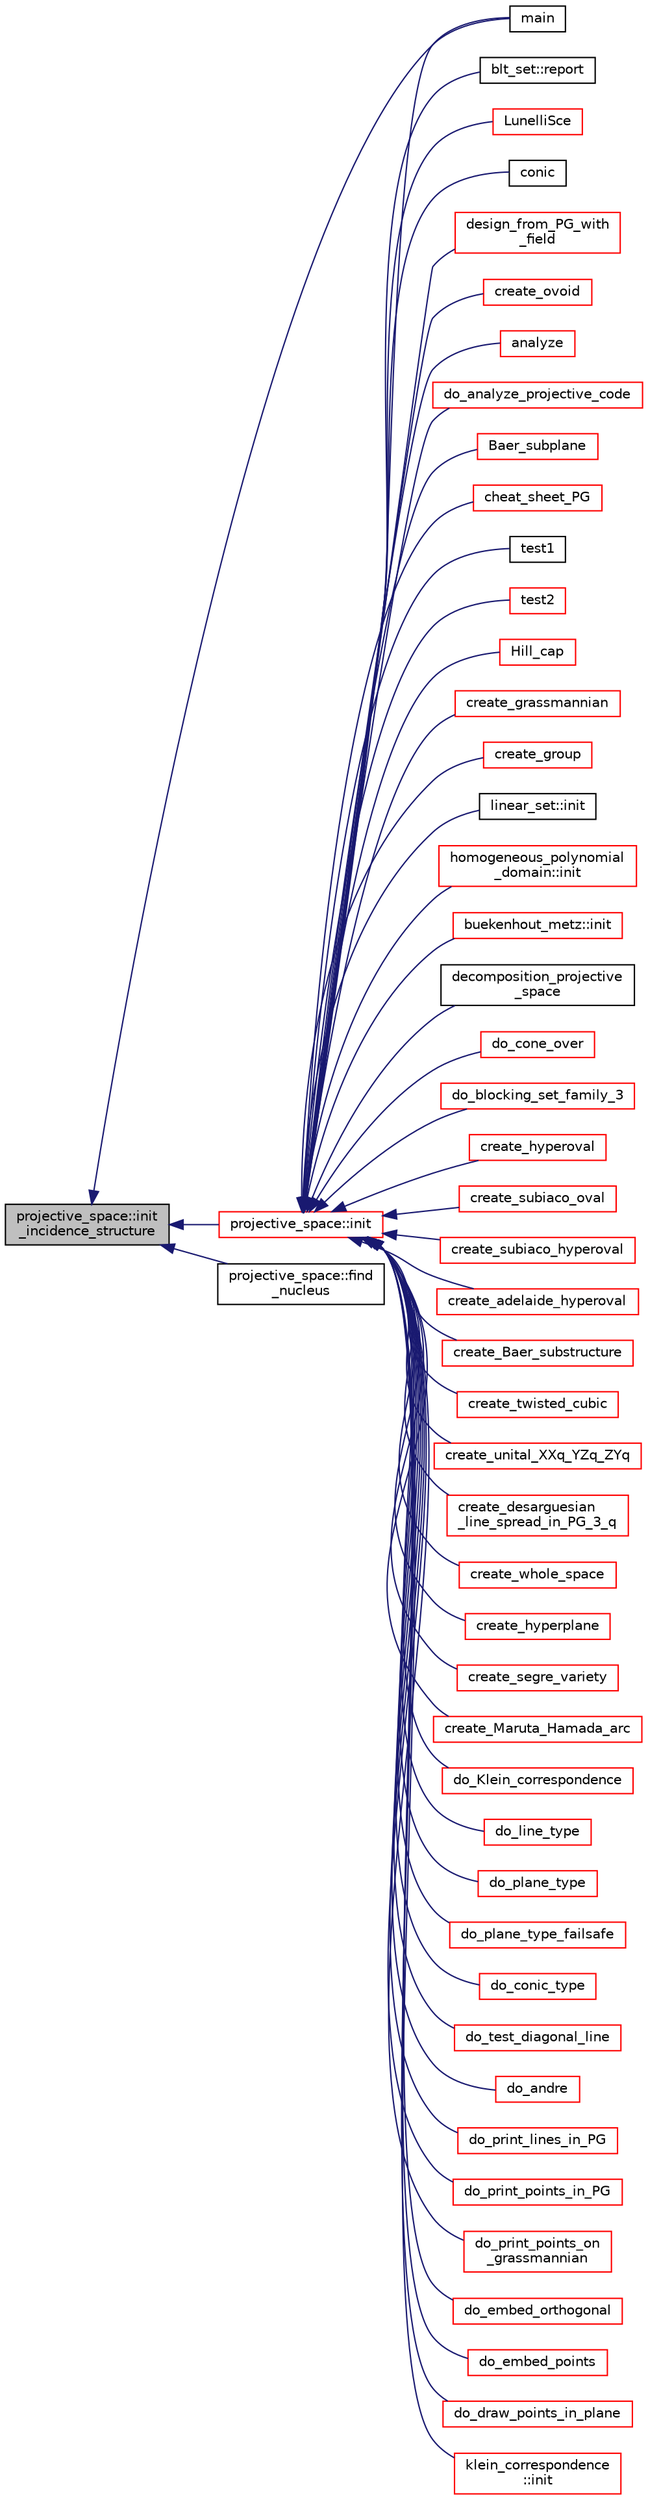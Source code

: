 digraph "projective_space::init_incidence_structure"
{
  edge [fontname="Helvetica",fontsize="10",labelfontname="Helvetica",labelfontsize="10"];
  node [fontname="Helvetica",fontsize="10",shape=record];
  rankdir="LR";
  Node1778 [label="projective_space::init\l_incidence_structure",height=0.2,width=0.4,color="black", fillcolor="grey75", style="filled", fontcolor="black"];
  Node1778 -> Node1779 [dir="back",color="midnightblue",fontsize="10",style="solid",fontname="Helvetica"];
  Node1779 [label="main",height=0.2,width=0.4,color="black", fillcolor="white", style="filled",URL="$d5/d9e/arcs__orderly_8_c.html#a3c04138a5bfe5d72780bb7e82a18e627"];
  Node1778 -> Node1780 [dir="back",color="midnightblue",fontsize="10",style="solid",fontname="Helvetica"];
  Node1780 [label="projective_space::init",height=0.2,width=0.4,color="red", fillcolor="white", style="filled",URL="$d2/d17/classprojective__space.html#a8a1efa40df92744519365f82e4740dab"];
  Node1780 -> Node1779 [dir="back",color="midnightblue",fontsize="10",style="solid",fontname="Helvetica"];
  Node1780 -> Node1781 [dir="back",color="midnightblue",fontsize="10",style="solid",fontname="Helvetica"];
  Node1781 [label="blt_set::report",height=0.2,width=0.4,color="black", fillcolor="white", style="filled",URL="$d1/d3d/classblt__set.html#a6b19f88bd2b92ebfba7e7c362eb9065c"];
  Node1780 -> Node1782 [dir="back",color="midnightblue",fontsize="10",style="solid",fontname="Helvetica"];
  Node1782 [label="LunelliSce",height=0.2,width=0.4,color="red", fillcolor="white", style="filled",URL="$d4/de8/conic_8_c.html#aff3f16a42ec8b9efa78fc209b8ab5452"];
  Node1780 -> Node1784 [dir="back",color="midnightblue",fontsize="10",style="solid",fontname="Helvetica"];
  Node1784 [label="conic",height=0.2,width=0.4,color="black", fillcolor="white", style="filled",URL="$d4/de8/conic_8_c.html#a96def9474b981a9d5831a9b48d85d652"];
  Node1780 -> Node1785 [dir="back",color="midnightblue",fontsize="10",style="solid",fontname="Helvetica"];
  Node1785 [label="design_from_PG_with\l_field",height=0.2,width=0.4,color="red", fillcolor="white", style="filled",URL="$d9/dc2/apps_2combinatorics_2design_8_c.html#a5d0ddbe05228e631bc5fc469bc9ba6dd"];
  Node1780 -> Node1788 [dir="back",color="midnightblue",fontsize="10",style="solid",fontname="Helvetica"];
  Node1788 [label="create_ovoid",height=0.2,width=0.4,color="red", fillcolor="white", style="filled",URL="$d9/dbf/projective__space_2ovoid_8_c.html#a812088e2c64cb8a0834e9eacae4b92a6"];
  Node1780 -> Node1790 [dir="back",color="midnightblue",fontsize="10",style="solid",fontname="Helvetica"];
  Node1790 [label="analyze",height=0.2,width=0.4,color="red", fillcolor="white", style="filled",URL="$da/d90/analyze_8_c.html#aa0c05ca3fc5b1b83451c5a4928234f5e"];
  Node1780 -> Node1792 [dir="back",color="midnightblue",fontsize="10",style="solid",fontname="Helvetica"];
  Node1792 [label="do_analyze_projective_code",height=0.2,width=0.4,color="red", fillcolor="white", style="filled",URL="$dd/da1/analyze__projective__code_8_c.html#a9702741fe6417c83d726635bdebf3bcb"];
  Node1780 -> Node1794 [dir="back",color="midnightblue",fontsize="10",style="solid",fontname="Helvetica"];
  Node1794 [label="Baer_subplane",height=0.2,width=0.4,color="red", fillcolor="white", style="filled",URL="$d7/d86/baer__subplane_8_c.html#a96de72c7f68c8230d5c55b7155ca1430"];
  Node1780 -> Node1796 [dir="back",color="midnightblue",fontsize="10",style="solid",fontname="Helvetica"];
  Node1796 [label="cheat_sheet_PG",height=0.2,width=0.4,color="red", fillcolor="white", style="filled",URL="$d6/dd8/cheat__sheet___p_g_8_c.html#a11692793a59b9f0d2f21395f5609783d"];
  Node1780 -> Node1798 [dir="back",color="midnightblue",fontsize="10",style="solid",fontname="Helvetica"];
  Node1798 [label="test1",height=0.2,width=0.4,color="black", fillcolor="white", style="filled",URL="$d9/db0/factor__space_8_c.html#ae2a201e46836d85cb2c5579a837b641a"];
  Node1780 -> Node1799 [dir="back",color="midnightblue",fontsize="10",style="solid",fontname="Helvetica"];
  Node1799 [label="test2",height=0.2,width=0.4,color="red", fillcolor="white", style="filled",URL="$d9/db0/factor__space_8_c.html#a39d73a812e5fd8f1bc111e948368cb10"];
  Node1780 -> Node1801 [dir="back",color="midnightblue",fontsize="10",style="solid",fontname="Helvetica"];
  Node1801 [label="Hill_cap",height=0.2,width=0.4,color="red", fillcolor="white", style="filled",URL="$da/d28/hill_8_c.html#a7c2543fe497e681d4b492b16ea7f933e"];
  Node1780 -> Node1803 [dir="back",color="midnightblue",fontsize="10",style="solid",fontname="Helvetica"];
  Node1803 [label="create_grassmannian",height=0.2,width=0.4,color="red", fillcolor="white", style="filled",URL="$d9/d3a/make__grassmannian_8_c.html#adabd515cf859c5600117fe5be3e5e868"];
  Node1780 -> Node1805 [dir="back",color="midnightblue",fontsize="10",style="solid",fontname="Helvetica"];
  Node1805 [label="create_group",height=0.2,width=0.4,color="red", fillcolor="white", style="filled",URL="$dd/d51/make__group_8_c.html#a7a960a16a33af0e67df207121abca6dc"];
  Node1780 -> Node1807 [dir="back",color="midnightblue",fontsize="10",style="solid",fontname="Helvetica"];
  Node1807 [label="linear_set::init",height=0.2,width=0.4,color="black", fillcolor="white", style="filled",URL="$dd/d86/classlinear__set.html#a7ab24e84423749047d5465cb15505475"];
  Node1780 -> Node1808 [dir="back",color="midnightblue",fontsize="10",style="solid",fontname="Helvetica"];
  Node1808 [label="homogeneous_polynomial\l_domain::init",height=0.2,width=0.4,color="red", fillcolor="white", style="filled",URL="$d2/da7/classhomogeneous__polynomial__domain.html#ad7d4e08b895afb895147322732228d3a"];
  Node1780 -> Node1819 [dir="back",color="midnightblue",fontsize="10",style="solid",fontname="Helvetica"];
  Node1819 [label="buekenhout_metz::init",height=0.2,width=0.4,color="red", fillcolor="white", style="filled",URL="$d8/d98/classbuekenhout__metz.html#a9a784ac5ef293953fbf1c53419c6d02b"];
  Node1780 -> Node1822 [dir="back",color="midnightblue",fontsize="10",style="solid",fontname="Helvetica"];
  Node1822 [label="decomposition_projective\l_space",height=0.2,width=0.4,color="black", fillcolor="white", style="filled",URL="$df/d74/tl__geometry_8h.html#a82c6b40b3138e3e5bae2299d49680ac1"];
  Node1780 -> Node1823 [dir="back",color="midnightblue",fontsize="10",style="solid",fontname="Helvetica"];
  Node1823 [label="do_cone_over",height=0.2,width=0.4,color="red", fillcolor="white", style="filled",URL="$d4/d67/geometry_8h.html#a7bb3ddfb35045392c9df76ad5b0d1753"];
  Node1780 -> Node1824 [dir="back",color="midnightblue",fontsize="10",style="solid",fontname="Helvetica"];
  Node1824 [label="do_blocking_set_family_3",height=0.2,width=0.4,color="red", fillcolor="white", style="filled",URL="$d4/d67/geometry_8h.html#ae952cf1470f33232439be751e56a07b3"];
  Node1780 -> Node1825 [dir="back",color="midnightblue",fontsize="10",style="solid",fontname="Helvetica"];
  Node1825 [label="create_hyperoval",height=0.2,width=0.4,color="red", fillcolor="white", style="filled",URL="$d4/d67/geometry_8h.html#aa0b78acc7f3d88e13dc991dbd9c37331"];
  Node1780 -> Node1826 [dir="back",color="midnightblue",fontsize="10",style="solid",fontname="Helvetica"];
  Node1826 [label="create_subiaco_oval",height=0.2,width=0.4,color="red", fillcolor="white", style="filled",URL="$d4/d67/geometry_8h.html#a58a97d4dbddd89fd0b8fb187879970d3"];
  Node1780 -> Node1827 [dir="back",color="midnightblue",fontsize="10",style="solid",fontname="Helvetica"];
  Node1827 [label="create_subiaco_hyperoval",height=0.2,width=0.4,color="red", fillcolor="white", style="filled",URL="$d4/d67/geometry_8h.html#ae5503f90cbc88ad9557ff4baa622b360"];
  Node1780 -> Node1828 [dir="back",color="midnightblue",fontsize="10",style="solid",fontname="Helvetica"];
  Node1828 [label="create_adelaide_hyperoval",height=0.2,width=0.4,color="red", fillcolor="white", style="filled",URL="$d4/d67/geometry_8h.html#a41338850be38f5d911fa48d2d175a5c8"];
  Node1780 -> Node1829 [dir="back",color="midnightblue",fontsize="10",style="solid",fontname="Helvetica"];
  Node1829 [label="create_Baer_substructure",height=0.2,width=0.4,color="red", fillcolor="white", style="filled",URL="$d4/d67/geometry_8h.html#a64051ecfdc5a0fa3906833a68212ee25"];
  Node1780 -> Node1830 [dir="back",color="midnightblue",fontsize="10",style="solid",fontname="Helvetica"];
  Node1830 [label="create_twisted_cubic",height=0.2,width=0.4,color="red", fillcolor="white", style="filled",URL="$d4/d67/geometry_8h.html#a5028ae35a2f498f86589823f943c267f"];
  Node1780 -> Node1831 [dir="back",color="midnightblue",fontsize="10",style="solid",fontname="Helvetica"];
  Node1831 [label="create_unital_XXq_YZq_ZYq",height=0.2,width=0.4,color="red", fillcolor="white", style="filled",URL="$d4/d67/geometry_8h.html#a8b16f0c0b62f3ad69a4f09074cb48866"];
  Node1780 -> Node1832 [dir="back",color="midnightblue",fontsize="10",style="solid",fontname="Helvetica"];
  Node1832 [label="create_desarguesian\l_line_spread_in_PG_3_q",height=0.2,width=0.4,color="red", fillcolor="white", style="filled",URL="$d4/d67/geometry_8h.html#a7d62d5ebe3c87e548f9e7bbd3eeebfac"];
  Node1780 -> Node1833 [dir="back",color="midnightblue",fontsize="10",style="solid",fontname="Helvetica"];
  Node1833 [label="create_whole_space",height=0.2,width=0.4,color="red", fillcolor="white", style="filled",URL="$d4/d67/geometry_8h.html#ab21c9872fdfad1f952fcd3928d745b88"];
  Node1780 -> Node1834 [dir="back",color="midnightblue",fontsize="10",style="solid",fontname="Helvetica"];
  Node1834 [label="create_hyperplane",height=0.2,width=0.4,color="red", fillcolor="white", style="filled",URL="$d4/d67/geometry_8h.html#a4e57f558f73ac26de6e0f021b8f671b6"];
  Node1780 -> Node1835 [dir="back",color="midnightblue",fontsize="10",style="solid",fontname="Helvetica"];
  Node1835 [label="create_segre_variety",height=0.2,width=0.4,color="red", fillcolor="white", style="filled",URL="$d4/d67/geometry_8h.html#a8d611ac4f8c2493ac23b52a9d7fe7a82"];
  Node1780 -> Node1836 [dir="back",color="midnightblue",fontsize="10",style="solid",fontname="Helvetica"];
  Node1836 [label="create_Maruta_Hamada_arc",height=0.2,width=0.4,color="red", fillcolor="white", style="filled",URL="$d4/d67/geometry_8h.html#a788e7323142bf5f6ded51abe84dba9bf"];
  Node1780 -> Node1837 [dir="back",color="midnightblue",fontsize="10",style="solid",fontname="Helvetica"];
  Node1837 [label="do_Klein_correspondence",height=0.2,width=0.4,color="red", fillcolor="white", style="filled",URL="$d4/d67/geometry_8h.html#aa91902d79964fdd71e53be264387b285"];
  Node1780 -> Node1838 [dir="back",color="midnightblue",fontsize="10",style="solid",fontname="Helvetica"];
  Node1838 [label="do_line_type",height=0.2,width=0.4,color="red", fillcolor="white", style="filled",URL="$d4/d67/geometry_8h.html#a56d3becea533e33d94f5f83cf2f77d56"];
  Node1780 -> Node1839 [dir="back",color="midnightblue",fontsize="10",style="solid",fontname="Helvetica"];
  Node1839 [label="do_plane_type",height=0.2,width=0.4,color="red", fillcolor="white", style="filled",URL="$d4/d67/geometry_8h.html#a886f1d0c92a60be97721430f1b10b2ac"];
  Node1780 -> Node1840 [dir="back",color="midnightblue",fontsize="10",style="solid",fontname="Helvetica"];
  Node1840 [label="do_plane_type_failsafe",height=0.2,width=0.4,color="red", fillcolor="white", style="filled",URL="$d4/d67/geometry_8h.html#a794cf923c790d164c5ac454a2ea3ce66"];
  Node1780 -> Node1841 [dir="back",color="midnightblue",fontsize="10",style="solid",fontname="Helvetica"];
  Node1841 [label="do_conic_type",height=0.2,width=0.4,color="red", fillcolor="white", style="filled",URL="$d4/d67/geometry_8h.html#a24883e05d0dde961023596ca7682a2ef"];
  Node1780 -> Node1842 [dir="back",color="midnightblue",fontsize="10",style="solid",fontname="Helvetica"];
  Node1842 [label="do_test_diagonal_line",height=0.2,width=0.4,color="red", fillcolor="white", style="filled",URL="$d4/d67/geometry_8h.html#a031abbb55d1cba39a58b62fd49f1c755"];
  Node1780 -> Node1843 [dir="back",color="midnightblue",fontsize="10",style="solid",fontname="Helvetica"];
  Node1843 [label="do_andre",height=0.2,width=0.4,color="red", fillcolor="white", style="filled",URL="$d4/d67/geometry_8h.html#af329680ba09fd32078ec87393b99187a"];
  Node1780 -> Node1844 [dir="back",color="midnightblue",fontsize="10",style="solid",fontname="Helvetica"];
  Node1844 [label="do_print_lines_in_PG",height=0.2,width=0.4,color="red", fillcolor="white", style="filled",URL="$d4/d67/geometry_8h.html#a5abe354dacebaac936368223433c51c4"];
  Node1780 -> Node1845 [dir="back",color="midnightblue",fontsize="10",style="solid",fontname="Helvetica"];
  Node1845 [label="do_print_points_in_PG",height=0.2,width=0.4,color="red", fillcolor="white", style="filled",URL="$d4/d67/geometry_8h.html#a1f9d5f6be1a33eea7339c4e8ada45fef"];
  Node1780 -> Node1846 [dir="back",color="midnightblue",fontsize="10",style="solid",fontname="Helvetica"];
  Node1846 [label="do_print_points_on\l_grassmannian",height=0.2,width=0.4,color="red", fillcolor="white", style="filled",URL="$d4/d67/geometry_8h.html#a43e2a63a1110672fe9fafbfe7af6f48d"];
  Node1780 -> Node1847 [dir="back",color="midnightblue",fontsize="10",style="solid",fontname="Helvetica"];
  Node1847 [label="do_embed_orthogonal",height=0.2,width=0.4,color="red", fillcolor="white", style="filled",URL="$d4/d67/geometry_8h.html#a7b472fe7f4332da48b2e47e2370cf338"];
  Node1780 -> Node1848 [dir="back",color="midnightblue",fontsize="10",style="solid",fontname="Helvetica"];
  Node1848 [label="do_embed_points",height=0.2,width=0.4,color="red", fillcolor="white", style="filled",URL="$d4/d67/geometry_8h.html#aa372bf850afb8650574b5b4d1aaecf96"];
  Node1780 -> Node1849 [dir="back",color="midnightblue",fontsize="10",style="solid",fontname="Helvetica"];
  Node1849 [label="do_draw_points_in_plane",height=0.2,width=0.4,color="red", fillcolor="white", style="filled",URL="$d4/d67/geometry_8h.html#ac24aca1e4d3ad6e569b36c65c94dcaad"];
  Node1780 -> Node1850 [dir="back",color="midnightblue",fontsize="10",style="solid",fontname="Helvetica"];
  Node1850 [label="klein_correspondence\l::init",height=0.2,width=0.4,color="red", fillcolor="white", style="filled",URL="$d7/d99/classklein__correspondence.html#a9f555dc65174ab66579e1118bd9b4ca0"];
  Node1778 -> Node1910 [dir="back",color="midnightblue",fontsize="10",style="solid",fontname="Helvetica"];
  Node1910 [label="projective_space::find\l_nucleus",height=0.2,width=0.4,color="black", fillcolor="white", style="filled",URL="$d2/d17/classprojective__space.html#ab4caadd4ae0323c37cc2f26cfb1194cc"];
}
